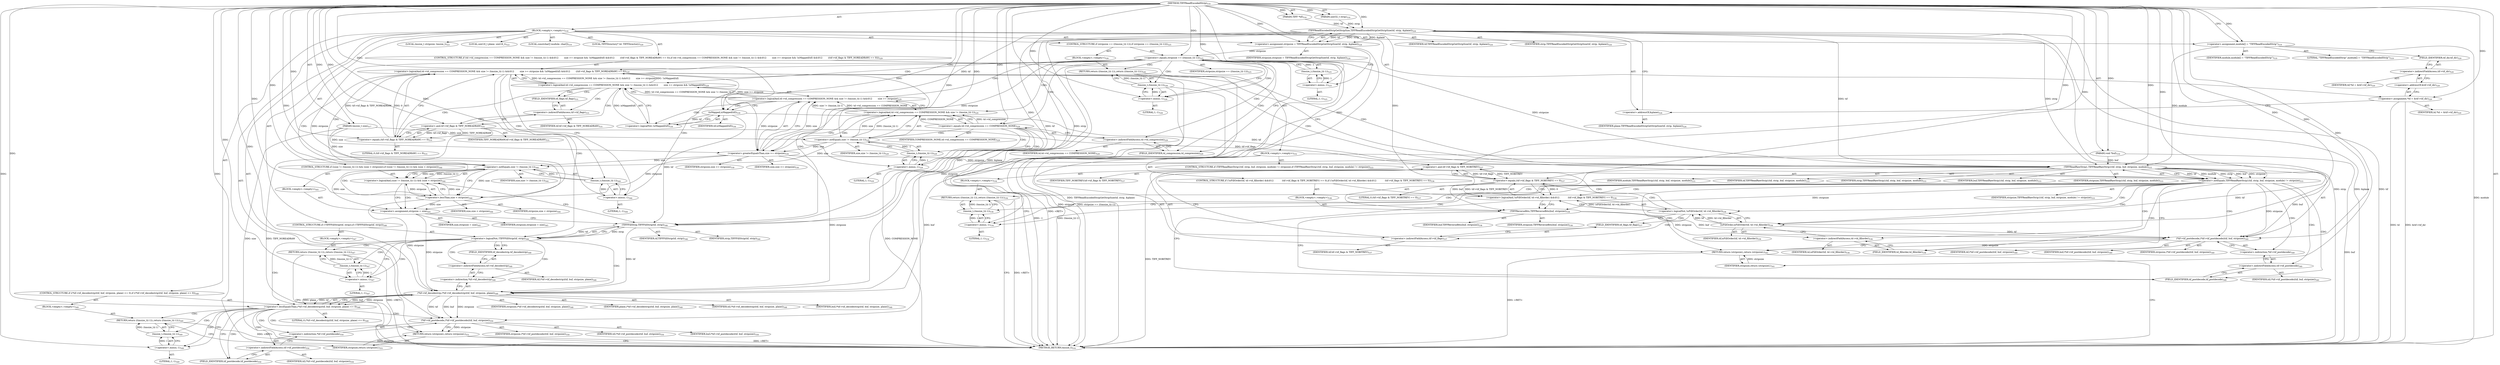 digraph "TIFFReadEncodedStrip" {  
"74935" [label = <(METHOD,TIFFReadEncodedStrip)<SUB>516</SUB>> ]
"74936" [label = <(PARAM,TIFF *tif)<SUB>516</SUB>> ]
"74937" [label = <(PARAM,uint32_t strip)<SUB>516</SUB>> ]
"74938" [label = <(PARAM,void *buf)<SUB>516</SUB>> ]
"74939" [label = <(PARAM,tmsize_t size)<SUB>517</SUB>> ]
"74940" [label = <(BLOCK,&lt;empty&gt;,&lt;empty&gt;)<SUB>518</SUB>> ]
"74941" [label = <(LOCAL,constchar[] module: char[])<SUB>519</SUB>> ]
"74942" [label = <(&lt;operator&gt;.assignment,module[] = &quot;TIFFReadEncodedStrip&quot;)<SUB>519</SUB>> ]
"74943" [label = <(IDENTIFIER,module,module[] = &quot;TIFFReadEncodedStrip&quot;)<SUB>519</SUB>> ]
"74944" [label = <(LITERAL,&quot;TIFFReadEncodedStrip&quot;,module[] = &quot;TIFFReadEncodedStrip&quot;)<SUB>519</SUB>> ]
"74945" [label = <(LOCAL,TIFFDirectory* td: TIFFDirectory)<SUB>520</SUB>> ]
"74946" [label = <(&lt;operator&gt;.assignment,*td = &amp;tif-&gt;tif_dir)<SUB>520</SUB>> ]
"74947" [label = <(IDENTIFIER,td,*td = &amp;tif-&gt;tif_dir)<SUB>520</SUB>> ]
"74948" [label = <(&lt;operator&gt;.addressOf,&amp;tif-&gt;tif_dir)<SUB>520</SUB>> ]
"74949" [label = <(&lt;operator&gt;.indirectFieldAccess,tif-&gt;tif_dir)<SUB>520</SUB>> ]
"74950" [label = <(IDENTIFIER,tif,*td = &amp;tif-&gt;tif_dir)<SUB>520</SUB>> ]
"74951" [label = <(FIELD_IDENTIFIER,tif_dir,tif_dir)<SUB>520</SUB>> ]
"74952" [label = <(LOCAL,tmsize_t stripsize: tmsize_t)<SUB>521</SUB>> ]
"74953" [label = <(LOCAL,uint16_t plane: uint16_t)<SUB>522</SUB>> ]
"74954" [label = <(&lt;operator&gt;.assignment,stripsize = TIFFReadEncodedStripGetStripSize(tif, strip, &amp;plane))<SUB>524</SUB>> ]
"74955" [label = <(IDENTIFIER,stripsize,stripsize = TIFFReadEncodedStripGetStripSize(tif, strip, &amp;plane))<SUB>524</SUB>> ]
"74956" [label = <(TIFFReadEncodedStripGetStripSize,TIFFReadEncodedStripGetStripSize(tif, strip, &amp;plane))<SUB>524</SUB>> ]
"74957" [label = <(IDENTIFIER,tif,TIFFReadEncodedStripGetStripSize(tif, strip, &amp;plane))<SUB>524</SUB>> ]
"74958" [label = <(IDENTIFIER,strip,TIFFReadEncodedStripGetStripSize(tif, strip, &amp;plane))<SUB>524</SUB>> ]
"74959" [label = <(&lt;operator&gt;.addressOf,&amp;plane)<SUB>524</SUB>> ]
"74960" [label = <(IDENTIFIER,plane,TIFFReadEncodedStripGetStripSize(tif, strip, &amp;plane))<SUB>524</SUB>> ]
"74961" [label = <(CONTROL_STRUCTURE,if (stripsize == ((tmsize_t)(-1))),if (stripsize == ((tmsize_t)(-1))))<SUB>525</SUB>> ]
"74962" [label = <(&lt;operator&gt;.equals,stripsize == ((tmsize_t)(-1)))<SUB>525</SUB>> ]
"74963" [label = <(IDENTIFIER,stripsize,stripsize == ((tmsize_t)(-1)))<SUB>525</SUB>> ]
"74964" [label = <(tmsize_t,(tmsize_t)(-1))<SUB>525</SUB>> ]
"74965" [label = <(&lt;operator&gt;.minus,-1)<SUB>525</SUB>> ]
"74966" [label = <(LITERAL,1,-1)<SUB>525</SUB>> ]
"74967" [label = <(BLOCK,&lt;empty&gt;,&lt;empty&gt;)<SUB>526</SUB>> ]
"74968" [label = <(RETURN,return ((tmsize_t)(-1));,return ((tmsize_t)(-1));)<SUB>526</SUB>> ]
"74969" [label = <(tmsize_t,(tmsize_t)(-1))<SUB>526</SUB>> ]
"74970" [label = <(&lt;operator&gt;.minus,-1)<SUB>526</SUB>> ]
"74971" [label = <(LITERAL,1,-1)<SUB>526</SUB>> ]
"74972" [label = <(CONTROL_STRUCTURE,if (td-&gt;td_compression == COMPRESSION_NONE &amp;&amp; size != (tmsize_t)(-1) &amp;&amp;\012        size &gt;= stripsize &amp;&amp; !isMapped(tif) &amp;&amp;\012        ((tif-&gt;tif_flags &amp; TIFF_NOREADRAW) == 0)),if (td-&gt;td_compression == COMPRESSION_NONE &amp;&amp; size != (tmsize_t)(-1) &amp;&amp;\012        size &gt;= stripsize &amp;&amp; !isMapped(tif) &amp;&amp;\012        ((tif-&gt;tif_flags &amp; TIFF_NOREADRAW) == 0)))<SUB>529</SUB>> ]
"74973" [label = <(&lt;operator&gt;.logicalAnd,td-&gt;td_compression == COMPRESSION_NONE &amp;&amp; size != (tmsize_t)(-1) &amp;&amp;\012        size &gt;= stripsize &amp;&amp; !isMapped(tif) &amp;&amp;\012        ((tif-&gt;tif_flags &amp; TIFF_NOREADRAW) == 0))<SUB>529</SUB>> ]
"74974" [label = <(&lt;operator&gt;.logicalAnd,td-&gt;td_compression == COMPRESSION_NONE &amp;&amp; size != (tmsize_t)(-1) &amp;&amp;\012        size &gt;= stripsize &amp;&amp; !isMapped(tif))<SUB>529</SUB>> ]
"74975" [label = <(&lt;operator&gt;.logicalAnd,td-&gt;td_compression == COMPRESSION_NONE &amp;&amp; size != (tmsize_t)(-1) &amp;&amp;\012        size &gt;= stripsize)<SUB>529</SUB>> ]
"74976" [label = <(&lt;operator&gt;.logicalAnd,td-&gt;td_compression == COMPRESSION_NONE &amp;&amp; size != (tmsize_t)(-1))<SUB>529</SUB>> ]
"74977" [label = <(&lt;operator&gt;.equals,td-&gt;td_compression == COMPRESSION_NONE)<SUB>529</SUB>> ]
"74978" [label = <(&lt;operator&gt;.indirectFieldAccess,td-&gt;td_compression)<SUB>529</SUB>> ]
"74979" [label = <(IDENTIFIER,td,td-&gt;td_compression == COMPRESSION_NONE)<SUB>529</SUB>> ]
"74980" [label = <(FIELD_IDENTIFIER,td_compression,td_compression)<SUB>529</SUB>> ]
"74981" [label = <(IDENTIFIER,COMPRESSION_NONE,td-&gt;td_compression == COMPRESSION_NONE)<SUB>529</SUB>> ]
"74982" [label = <(&lt;operator&gt;.notEquals,size != (tmsize_t)(-1))<SUB>529</SUB>> ]
"74983" [label = <(IDENTIFIER,size,size != (tmsize_t)(-1))<SUB>529</SUB>> ]
"74984" [label = <(tmsize_t,(tmsize_t)(-1))<SUB>529</SUB>> ]
"74985" [label = <(&lt;operator&gt;.minus,-1)<SUB>529</SUB>> ]
"74986" [label = <(LITERAL,1,-1)<SUB>529</SUB>> ]
"74987" [label = <(&lt;operator&gt;.greaterEqualsThan,size &gt;= stripsize)<SUB>530</SUB>> ]
"74988" [label = <(IDENTIFIER,size,size &gt;= stripsize)<SUB>530</SUB>> ]
"74989" [label = <(IDENTIFIER,stripsize,size &gt;= stripsize)<SUB>530</SUB>> ]
"74990" [label = <(&lt;operator&gt;.logicalNot,!isMapped(tif))<SUB>530</SUB>> ]
"74991" [label = <(isMapped,isMapped(tif))<SUB>530</SUB>> ]
"74992" [label = <(IDENTIFIER,tif,isMapped(tif))<SUB>530</SUB>> ]
"74993" [label = <(&lt;operator&gt;.equals,(tif-&gt;tif_flags &amp; TIFF_NOREADRAW) == 0)<SUB>531</SUB>> ]
"74994" [label = <(&lt;operator&gt;.and,tif-&gt;tif_flags &amp; TIFF_NOREADRAW)<SUB>531</SUB>> ]
"74995" [label = <(&lt;operator&gt;.indirectFieldAccess,tif-&gt;tif_flags)<SUB>531</SUB>> ]
"74996" [label = <(IDENTIFIER,tif,tif-&gt;tif_flags &amp; TIFF_NOREADRAW)<SUB>531</SUB>> ]
"74997" [label = <(FIELD_IDENTIFIER,tif_flags,tif_flags)<SUB>531</SUB>> ]
"74998" [label = <(IDENTIFIER,TIFF_NOREADRAW,tif-&gt;tif_flags &amp; TIFF_NOREADRAW)<SUB>531</SUB>> ]
"74999" [label = <(LITERAL,0,(tif-&gt;tif_flags &amp; TIFF_NOREADRAW) == 0)<SUB>531</SUB>> ]
"75000" [label = <(BLOCK,&lt;empty&gt;,&lt;empty&gt;)<SUB>532</SUB>> ]
"75001" [label = <(CONTROL_STRUCTURE,if (TIFFReadRawStrip1(tif, strip, buf, stripsize, module) != stripsize),if (TIFFReadRawStrip1(tif, strip, buf, stripsize, module) != stripsize))<SUB>533</SUB>> ]
"75002" [label = <(&lt;operator&gt;.notEquals,TIFFReadRawStrip1(tif, strip, buf, stripsize, module) != stripsize)<SUB>533</SUB>> ]
"75003" [label = <(TIFFReadRawStrip1,TIFFReadRawStrip1(tif, strip, buf, stripsize, module))<SUB>533</SUB>> ]
"75004" [label = <(IDENTIFIER,tif,TIFFReadRawStrip1(tif, strip, buf, stripsize, module))<SUB>533</SUB>> ]
"75005" [label = <(IDENTIFIER,strip,TIFFReadRawStrip1(tif, strip, buf, stripsize, module))<SUB>533</SUB>> ]
"75006" [label = <(IDENTIFIER,buf,TIFFReadRawStrip1(tif, strip, buf, stripsize, module))<SUB>533</SUB>> ]
"75007" [label = <(IDENTIFIER,stripsize,TIFFReadRawStrip1(tif, strip, buf, stripsize, module))<SUB>533</SUB>> ]
"75008" [label = <(IDENTIFIER,module,TIFFReadRawStrip1(tif, strip, buf, stripsize, module))<SUB>533</SUB>> ]
"75009" [label = <(IDENTIFIER,stripsize,TIFFReadRawStrip1(tif, strip, buf, stripsize, module) != stripsize)<SUB>533</SUB>> ]
"75010" [label = <(BLOCK,&lt;empty&gt;,&lt;empty&gt;)<SUB>534</SUB>> ]
"75011" [label = <(RETURN,return ((tmsize_t)(-1));,return ((tmsize_t)(-1));)<SUB>534</SUB>> ]
"75012" [label = <(tmsize_t,(tmsize_t)(-1))<SUB>534</SUB>> ]
"75013" [label = <(&lt;operator&gt;.minus,-1)<SUB>534</SUB>> ]
"75014" [label = <(LITERAL,1,-1)<SUB>534</SUB>> ]
"75015" [label = <(CONTROL_STRUCTURE,if (!isFillOrder(tif, td-&gt;td_fillorder) &amp;&amp;\012            (tif-&gt;tif_flags &amp; TIFF_NOBITREV) == 0),if (!isFillOrder(tif, td-&gt;td_fillorder) &amp;&amp;\012            (tif-&gt;tif_flags &amp; TIFF_NOBITREV) == 0))<SUB>536</SUB>> ]
"75016" [label = <(&lt;operator&gt;.logicalAnd,!isFillOrder(tif, td-&gt;td_fillorder) &amp;&amp;\012            (tif-&gt;tif_flags &amp; TIFF_NOBITREV) == 0)<SUB>536</SUB>> ]
"75017" [label = <(&lt;operator&gt;.logicalNot,!isFillOrder(tif, td-&gt;td_fillorder))<SUB>536</SUB>> ]
"75018" [label = <(isFillOrder,isFillOrder(tif, td-&gt;td_fillorder))<SUB>536</SUB>> ]
"75019" [label = <(IDENTIFIER,tif,isFillOrder(tif, td-&gt;td_fillorder))<SUB>536</SUB>> ]
"75020" [label = <(&lt;operator&gt;.indirectFieldAccess,td-&gt;td_fillorder)<SUB>536</SUB>> ]
"75021" [label = <(IDENTIFIER,td,isFillOrder(tif, td-&gt;td_fillorder))<SUB>536</SUB>> ]
"75022" [label = <(FIELD_IDENTIFIER,td_fillorder,td_fillorder)<SUB>536</SUB>> ]
"75023" [label = <(&lt;operator&gt;.equals,(tif-&gt;tif_flags &amp; TIFF_NOBITREV) == 0)<SUB>537</SUB>> ]
"75024" [label = <(&lt;operator&gt;.and,tif-&gt;tif_flags &amp; TIFF_NOBITREV)<SUB>537</SUB>> ]
"75025" [label = <(&lt;operator&gt;.indirectFieldAccess,tif-&gt;tif_flags)<SUB>537</SUB>> ]
"75026" [label = <(IDENTIFIER,tif,tif-&gt;tif_flags &amp; TIFF_NOBITREV)<SUB>537</SUB>> ]
"75027" [label = <(FIELD_IDENTIFIER,tif_flags,tif_flags)<SUB>537</SUB>> ]
"75028" [label = <(IDENTIFIER,TIFF_NOBITREV,tif-&gt;tif_flags &amp; TIFF_NOBITREV)<SUB>537</SUB>> ]
"75029" [label = <(LITERAL,0,(tif-&gt;tif_flags &amp; TIFF_NOBITREV) == 0)<SUB>537</SUB>> ]
"75030" [label = <(BLOCK,&lt;empty&gt;,&lt;empty&gt;)<SUB>538</SUB>> ]
"75031" [label = <(TIFFReverseBits,TIFFReverseBits(buf, stripsize))<SUB>538</SUB>> ]
"75032" [label = <(IDENTIFIER,buf,TIFFReverseBits(buf, stripsize))<SUB>538</SUB>> ]
"75033" [label = <(IDENTIFIER,stripsize,TIFFReverseBits(buf, stripsize))<SUB>538</SUB>> ]
"75034" [label = <(*tif-&gt;tif_postdecode,(*tif-&gt;tif_postdecode)(tif, buf, stripsize))<SUB>540</SUB>> ]
"75035" [label = <(&lt;operator&gt;.indirection,*tif-&gt;tif_postdecode)<SUB>540</SUB>> ]
"75036" [label = <(&lt;operator&gt;.indirectFieldAccess,tif-&gt;tif_postdecode)<SUB>540</SUB>> ]
"75037" [label = <(IDENTIFIER,tif,(*tif-&gt;tif_postdecode)(tif, buf, stripsize))<SUB>540</SUB>> ]
"75038" [label = <(FIELD_IDENTIFIER,tif_postdecode,tif_postdecode)<SUB>540</SUB>> ]
"75039" [label = <(IDENTIFIER,tif,(*tif-&gt;tif_postdecode)(tif, buf, stripsize))<SUB>540</SUB>> ]
"75040" [label = <(IDENTIFIER,buf,(*tif-&gt;tif_postdecode)(tif, buf, stripsize))<SUB>540</SUB>> ]
"75041" [label = <(IDENTIFIER,stripsize,(*tif-&gt;tif_postdecode)(tif, buf, stripsize))<SUB>540</SUB>> ]
"75042" [label = <(RETURN,return (stripsize);,return (stripsize);)<SUB>541</SUB>> ]
"75043" [label = <(IDENTIFIER,stripsize,return (stripsize);)<SUB>541</SUB>> ]
"75044" [label = <(CONTROL_STRUCTURE,if ((size != (tmsize_t)(-1)) &amp;&amp; (size &lt; stripsize)),if ((size != (tmsize_t)(-1)) &amp;&amp; (size &lt; stripsize)))<SUB>544</SUB>> ]
"75045" [label = <(&lt;operator&gt;.logicalAnd,(size != (tmsize_t)(-1)) &amp;&amp; (size &lt; stripsize))<SUB>544</SUB>> ]
"75046" [label = <(&lt;operator&gt;.notEquals,size != (tmsize_t)(-1))<SUB>544</SUB>> ]
"75047" [label = <(IDENTIFIER,size,size != (tmsize_t)(-1))<SUB>544</SUB>> ]
"75048" [label = <(tmsize_t,(tmsize_t)(-1))<SUB>544</SUB>> ]
"75049" [label = <(&lt;operator&gt;.minus,-1)<SUB>544</SUB>> ]
"75050" [label = <(LITERAL,1,-1)<SUB>544</SUB>> ]
"75051" [label = <(&lt;operator&gt;.lessThan,size &lt; stripsize)<SUB>544</SUB>> ]
"75052" [label = <(IDENTIFIER,size,size &lt; stripsize)<SUB>544</SUB>> ]
"75053" [label = <(IDENTIFIER,stripsize,size &lt; stripsize)<SUB>544</SUB>> ]
"75054" [label = <(BLOCK,&lt;empty&gt;,&lt;empty&gt;)<SUB>545</SUB>> ]
"75055" [label = <(&lt;operator&gt;.assignment,stripsize = size)<SUB>545</SUB>> ]
"75056" [label = <(IDENTIFIER,stripsize,stripsize = size)<SUB>545</SUB>> ]
"75057" [label = <(IDENTIFIER,size,stripsize = size)<SUB>545</SUB>> ]
"75058" [label = <(CONTROL_STRUCTURE,if (!TIFFFillStrip(tif, strip)),if (!TIFFFillStrip(tif, strip)))<SUB>546</SUB>> ]
"75059" [label = <(&lt;operator&gt;.logicalNot,!TIFFFillStrip(tif, strip))<SUB>546</SUB>> ]
"75060" [label = <(TIFFFillStrip,TIFFFillStrip(tif, strip))<SUB>546</SUB>> ]
"75061" [label = <(IDENTIFIER,tif,TIFFFillStrip(tif, strip))<SUB>546</SUB>> ]
"75062" [label = <(IDENTIFIER,strip,TIFFFillStrip(tif, strip))<SUB>546</SUB>> ]
"75063" [label = <(BLOCK,&lt;empty&gt;,&lt;empty&gt;)<SUB>547</SUB>> ]
"75064" [label = <(RETURN,return ((tmsize_t)(-1));,return ((tmsize_t)(-1));)<SUB>547</SUB>> ]
"75065" [label = <(tmsize_t,(tmsize_t)(-1))<SUB>547</SUB>> ]
"75066" [label = <(&lt;operator&gt;.minus,-1)<SUB>547</SUB>> ]
"75067" [label = <(LITERAL,1,-1)<SUB>547</SUB>> ]
"75068" [label = <(CONTROL_STRUCTURE,if ((*tif-&gt;tif_decodestrip)(tif, buf, stripsize, plane) &lt;= 0),if ((*tif-&gt;tif_decodestrip)(tif, buf, stripsize, plane) &lt;= 0))<SUB>548</SUB>> ]
"75069" [label = <(&lt;operator&gt;.lessEqualsThan,(*tif-&gt;tif_decodestrip)(tif, buf, stripsize, plane) &lt;= 0)<SUB>548</SUB>> ]
"75070" [label = <(*tif-&gt;tif_decodestrip,(*tif-&gt;tif_decodestrip)(tif, buf, stripsize, plane))<SUB>548</SUB>> ]
"75071" [label = <(&lt;operator&gt;.indirection,*tif-&gt;tif_decodestrip)<SUB>548</SUB>> ]
"75072" [label = <(&lt;operator&gt;.indirectFieldAccess,tif-&gt;tif_decodestrip)<SUB>548</SUB>> ]
"75073" [label = <(IDENTIFIER,tif,(*tif-&gt;tif_decodestrip)(tif, buf, stripsize, plane))<SUB>548</SUB>> ]
"75074" [label = <(FIELD_IDENTIFIER,tif_decodestrip,tif_decodestrip)<SUB>548</SUB>> ]
"75075" [label = <(IDENTIFIER,tif,(*tif-&gt;tif_decodestrip)(tif, buf, stripsize, plane))<SUB>548</SUB>> ]
"75076" [label = <(IDENTIFIER,buf,(*tif-&gt;tif_decodestrip)(tif, buf, stripsize, plane))<SUB>548</SUB>> ]
"75077" [label = <(IDENTIFIER,stripsize,(*tif-&gt;tif_decodestrip)(tif, buf, stripsize, plane))<SUB>548</SUB>> ]
"75078" [label = <(IDENTIFIER,plane,(*tif-&gt;tif_decodestrip)(tif, buf, stripsize, plane))<SUB>548</SUB>> ]
"75079" [label = <(LITERAL,0,(*tif-&gt;tif_decodestrip)(tif, buf, stripsize, plane) &lt;= 0)<SUB>548</SUB>> ]
"75080" [label = <(BLOCK,&lt;empty&gt;,&lt;empty&gt;)<SUB>549</SUB>> ]
"75081" [label = <(RETURN,return ((tmsize_t)(-1));,return ((tmsize_t)(-1));)<SUB>549</SUB>> ]
"75082" [label = <(tmsize_t,(tmsize_t)(-1))<SUB>549</SUB>> ]
"75083" [label = <(&lt;operator&gt;.minus,-1)<SUB>549</SUB>> ]
"75084" [label = <(LITERAL,1,-1)<SUB>549</SUB>> ]
"75085" [label = <(*tif-&gt;tif_postdecode,(*tif-&gt;tif_postdecode)(tif, buf, stripsize))<SUB>550</SUB>> ]
"75086" [label = <(&lt;operator&gt;.indirection,*tif-&gt;tif_postdecode)<SUB>550</SUB>> ]
"75087" [label = <(&lt;operator&gt;.indirectFieldAccess,tif-&gt;tif_postdecode)<SUB>550</SUB>> ]
"75088" [label = <(IDENTIFIER,tif,(*tif-&gt;tif_postdecode)(tif, buf, stripsize))<SUB>550</SUB>> ]
"75089" [label = <(FIELD_IDENTIFIER,tif_postdecode,tif_postdecode)<SUB>550</SUB>> ]
"75090" [label = <(IDENTIFIER,tif,(*tif-&gt;tif_postdecode)(tif, buf, stripsize))<SUB>550</SUB>> ]
"75091" [label = <(IDENTIFIER,buf,(*tif-&gt;tif_postdecode)(tif, buf, stripsize))<SUB>550</SUB>> ]
"75092" [label = <(IDENTIFIER,stripsize,(*tif-&gt;tif_postdecode)(tif, buf, stripsize))<SUB>550</SUB>> ]
"75093" [label = <(RETURN,return (stripsize);,return (stripsize);)<SUB>551</SUB>> ]
"75094" [label = <(IDENTIFIER,stripsize,return (stripsize);)<SUB>551</SUB>> ]
"75095" [label = <(METHOD_RETURN,tmsize_t)<SUB>516</SUB>> ]
  "74935" -> "74936"  [ label = "AST: "] 
  "74935" -> "74937"  [ label = "AST: "] 
  "74935" -> "74938"  [ label = "AST: "] 
  "74935" -> "74939"  [ label = "AST: "] 
  "74935" -> "74940"  [ label = "AST: "] 
  "74935" -> "75095"  [ label = "AST: "] 
  "74940" -> "74941"  [ label = "AST: "] 
  "74940" -> "74942"  [ label = "AST: "] 
  "74940" -> "74945"  [ label = "AST: "] 
  "74940" -> "74946"  [ label = "AST: "] 
  "74940" -> "74952"  [ label = "AST: "] 
  "74940" -> "74953"  [ label = "AST: "] 
  "74940" -> "74954"  [ label = "AST: "] 
  "74940" -> "74961"  [ label = "AST: "] 
  "74940" -> "74972"  [ label = "AST: "] 
  "74940" -> "75044"  [ label = "AST: "] 
  "74940" -> "75058"  [ label = "AST: "] 
  "74940" -> "75068"  [ label = "AST: "] 
  "74940" -> "75085"  [ label = "AST: "] 
  "74940" -> "75093"  [ label = "AST: "] 
  "74942" -> "74943"  [ label = "AST: "] 
  "74942" -> "74944"  [ label = "AST: "] 
  "74946" -> "74947"  [ label = "AST: "] 
  "74946" -> "74948"  [ label = "AST: "] 
  "74948" -> "74949"  [ label = "AST: "] 
  "74949" -> "74950"  [ label = "AST: "] 
  "74949" -> "74951"  [ label = "AST: "] 
  "74954" -> "74955"  [ label = "AST: "] 
  "74954" -> "74956"  [ label = "AST: "] 
  "74956" -> "74957"  [ label = "AST: "] 
  "74956" -> "74958"  [ label = "AST: "] 
  "74956" -> "74959"  [ label = "AST: "] 
  "74959" -> "74960"  [ label = "AST: "] 
  "74961" -> "74962"  [ label = "AST: "] 
  "74961" -> "74967"  [ label = "AST: "] 
  "74962" -> "74963"  [ label = "AST: "] 
  "74962" -> "74964"  [ label = "AST: "] 
  "74964" -> "74965"  [ label = "AST: "] 
  "74965" -> "74966"  [ label = "AST: "] 
  "74967" -> "74968"  [ label = "AST: "] 
  "74968" -> "74969"  [ label = "AST: "] 
  "74969" -> "74970"  [ label = "AST: "] 
  "74970" -> "74971"  [ label = "AST: "] 
  "74972" -> "74973"  [ label = "AST: "] 
  "74972" -> "75000"  [ label = "AST: "] 
  "74973" -> "74974"  [ label = "AST: "] 
  "74973" -> "74993"  [ label = "AST: "] 
  "74974" -> "74975"  [ label = "AST: "] 
  "74974" -> "74990"  [ label = "AST: "] 
  "74975" -> "74976"  [ label = "AST: "] 
  "74975" -> "74987"  [ label = "AST: "] 
  "74976" -> "74977"  [ label = "AST: "] 
  "74976" -> "74982"  [ label = "AST: "] 
  "74977" -> "74978"  [ label = "AST: "] 
  "74977" -> "74981"  [ label = "AST: "] 
  "74978" -> "74979"  [ label = "AST: "] 
  "74978" -> "74980"  [ label = "AST: "] 
  "74982" -> "74983"  [ label = "AST: "] 
  "74982" -> "74984"  [ label = "AST: "] 
  "74984" -> "74985"  [ label = "AST: "] 
  "74985" -> "74986"  [ label = "AST: "] 
  "74987" -> "74988"  [ label = "AST: "] 
  "74987" -> "74989"  [ label = "AST: "] 
  "74990" -> "74991"  [ label = "AST: "] 
  "74991" -> "74992"  [ label = "AST: "] 
  "74993" -> "74994"  [ label = "AST: "] 
  "74993" -> "74999"  [ label = "AST: "] 
  "74994" -> "74995"  [ label = "AST: "] 
  "74994" -> "74998"  [ label = "AST: "] 
  "74995" -> "74996"  [ label = "AST: "] 
  "74995" -> "74997"  [ label = "AST: "] 
  "75000" -> "75001"  [ label = "AST: "] 
  "75000" -> "75015"  [ label = "AST: "] 
  "75000" -> "75034"  [ label = "AST: "] 
  "75000" -> "75042"  [ label = "AST: "] 
  "75001" -> "75002"  [ label = "AST: "] 
  "75001" -> "75010"  [ label = "AST: "] 
  "75002" -> "75003"  [ label = "AST: "] 
  "75002" -> "75009"  [ label = "AST: "] 
  "75003" -> "75004"  [ label = "AST: "] 
  "75003" -> "75005"  [ label = "AST: "] 
  "75003" -> "75006"  [ label = "AST: "] 
  "75003" -> "75007"  [ label = "AST: "] 
  "75003" -> "75008"  [ label = "AST: "] 
  "75010" -> "75011"  [ label = "AST: "] 
  "75011" -> "75012"  [ label = "AST: "] 
  "75012" -> "75013"  [ label = "AST: "] 
  "75013" -> "75014"  [ label = "AST: "] 
  "75015" -> "75016"  [ label = "AST: "] 
  "75015" -> "75030"  [ label = "AST: "] 
  "75016" -> "75017"  [ label = "AST: "] 
  "75016" -> "75023"  [ label = "AST: "] 
  "75017" -> "75018"  [ label = "AST: "] 
  "75018" -> "75019"  [ label = "AST: "] 
  "75018" -> "75020"  [ label = "AST: "] 
  "75020" -> "75021"  [ label = "AST: "] 
  "75020" -> "75022"  [ label = "AST: "] 
  "75023" -> "75024"  [ label = "AST: "] 
  "75023" -> "75029"  [ label = "AST: "] 
  "75024" -> "75025"  [ label = "AST: "] 
  "75024" -> "75028"  [ label = "AST: "] 
  "75025" -> "75026"  [ label = "AST: "] 
  "75025" -> "75027"  [ label = "AST: "] 
  "75030" -> "75031"  [ label = "AST: "] 
  "75031" -> "75032"  [ label = "AST: "] 
  "75031" -> "75033"  [ label = "AST: "] 
  "75034" -> "75035"  [ label = "AST: "] 
  "75034" -> "75039"  [ label = "AST: "] 
  "75034" -> "75040"  [ label = "AST: "] 
  "75034" -> "75041"  [ label = "AST: "] 
  "75035" -> "75036"  [ label = "AST: "] 
  "75036" -> "75037"  [ label = "AST: "] 
  "75036" -> "75038"  [ label = "AST: "] 
  "75042" -> "75043"  [ label = "AST: "] 
  "75044" -> "75045"  [ label = "AST: "] 
  "75044" -> "75054"  [ label = "AST: "] 
  "75045" -> "75046"  [ label = "AST: "] 
  "75045" -> "75051"  [ label = "AST: "] 
  "75046" -> "75047"  [ label = "AST: "] 
  "75046" -> "75048"  [ label = "AST: "] 
  "75048" -> "75049"  [ label = "AST: "] 
  "75049" -> "75050"  [ label = "AST: "] 
  "75051" -> "75052"  [ label = "AST: "] 
  "75051" -> "75053"  [ label = "AST: "] 
  "75054" -> "75055"  [ label = "AST: "] 
  "75055" -> "75056"  [ label = "AST: "] 
  "75055" -> "75057"  [ label = "AST: "] 
  "75058" -> "75059"  [ label = "AST: "] 
  "75058" -> "75063"  [ label = "AST: "] 
  "75059" -> "75060"  [ label = "AST: "] 
  "75060" -> "75061"  [ label = "AST: "] 
  "75060" -> "75062"  [ label = "AST: "] 
  "75063" -> "75064"  [ label = "AST: "] 
  "75064" -> "75065"  [ label = "AST: "] 
  "75065" -> "75066"  [ label = "AST: "] 
  "75066" -> "75067"  [ label = "AST: "] 
  "75068" -> "75069"  [ label = "AST: "] 
  "75068" -> "75080"  [ label = "AST: "] 
  "75069" -> "75070"  [ label = "AST: "] 
  "75069" -> "75079"  [ label = "AST: "] 
  "75070" -> "75071"  [ label = "AST: "] 
  "75070" -> "75075"  [ label = "AST: "] 
  "75070" -> "75076"  [ label = "AST: "] 
  "75070" -> "75077"  [ label = "AST: "] 
  "75070" -> "75078"  [ label = "AST: "] 
  "75071" -> "75072"  [ label = "AST: "] 
  "75072" -> "75073"  [ label = "AST: "] 
  "75072" -> "75074"  [ label = "AST: "] 
  "75080" -> "75081"  [ label = "AST: "] 
  "75081" -> "75082"  [ label = "AST: "] 
  "75082" -> "75083"  [ label = "AST: "] 
  "75083" -> "75084"  [ label = "AST: "] 
  "75085" -> "75086"  [ label = "AST: "] 
  "75085" -> "75090"  [ label = "AST: "] 
  "75085" -> "75091"  [ label = "AST: "] 
  "75085" -> "75092"  [ label = "AST: "] 
  "75086" -> "75087"  [ label = "AST: "] 
  "75087" -> "75088"  [ label = "AST: "] 
  "75087" -> "75089"  [ label = "AST: "] 
  "75093" -> "75094"  [ label = "AST: "] 
  "74942" -> "74951"  [ label = "CFG: "] 
  "74946" -> "74959"  [ label = "CFG: "] 
  "74954" -> "74965"  [ label = "CFG: "] 
  "75085" -> "75093"  [ label = "CFG: "] 
  "75093" -> "75095"  [ label = "CFG: "] 
  "74948" -> "74946"  [ label = "CFG: "] 
  "74956" -> "74954"  [ label = "CFG: "] 
  "74962" -> "74970"  [ label = "CFG: "] 
  "74962" -> "74980"  [ label = "CFG: "] 
  "74973" -> "75003"  [ label = "CFG: "] 
  "74973" -> "75049"  [ label = "CFG: "] 
  "75045" -> "75055"  [ label = "CFG: "] 
  "75045" -> "75060"  [ label = "CFG: "] 
  "75059" -> "75066"  [ label = "CFG: "] 
  "75059" -> "75074"  [ label = "CFG: "] 
  "75069" -> "75083"  [ label = "CFG: "] 
  "75069" -> "75089"  [ label = "CFG: "] 
  "75086" -> "75085"  [ label = "CFG: "] 
  "74949" -> "74948"  [ label = "CFG: "] 
  "74959" -> "74956"  [ label = "CFG: "] 
  "74964" -> "74962"  [ label = "CFG: "] 
  "74968" -> "75095"  [ label = "CFG: "] 
  "74974" -> "74973"  [ label = "CFG: "] 
  "74974" -> "74997"  [ label = "CFG: "] 
  "74993" -> "74973"  [ label = "CFG: "] 
  "75034" -> "75042"  [ label = "CFG: "] 
  "75042" -> "75095"  [ label = "CFG: "] 
  "75046" -> "75045"  [ label = "CFG: "] 
  "75046" -> "75051"  [ label = "CFG: "] 
  "75051" -> "75045"  [ label = "CFG: "] 
  "75055" -> "75060"  [ label = "CFG: "] 
  "75060" -> "75059"  [ label = "CFG: "] 
  "75064" -> "75095"  [ label = "CFG: "] 
  "75070" -> "75069"  [ label = "CFG: "] 
  "75081" -> "75095"  [ label = "CFG: "] 
  "75087" -> "75086"  [ label = "CFG: "] 
  "74951" -> "74949"  [ label = "CFG: "] 
  "74965" -> "74964"  [ label = "CFG: "] 
  "74969" -> "74968"  [ label = "CFG: "] 
  "74975" -> "74974"  [ label = "CFG: "] 
  "74975" -> "74991"  [ label = "CFG: "] 
  "74990" -> "74974"  [ label = "CFG: "] 
  "74994" -> "74993"  [ label = "CFG: "] 
  "75002" -> "75013"  [ label = "CFG: "] 
  "75002" -> "75022"  [ label = "CFG: "] 
  "75016" -> "75031"  [ label = "CFG: "] 
  "75016" -> "75038"  [ label = "CFG: "] 
  "75035" -> "75034"  [ label = "CFG: "] 
  "75048" -> "75046"  [ label = "CFG: "] 
  "75065" -> "75064"  [ label = "CFG: "] 
  "75071" -> "75070"  [ label = "CFG: "] 
  "75082" -> "75081"  [ label = "CFG: "] 
  "75089" -> "75087"  [ label = "CFG: "] 
  "74970" -> "74969"  [ label = "CFG: "] 
  "74976" -> "74975"  [ label = "CFG: "] 
  "74976" -> "74987"  [ label = "CFG: "] 
  "74987" -> "74975"  [ label = "CFG: "] 
  "74991" -> "74990"  [ label = "CFG: "] 
  "74995" -> "74994"  [ label = "CFG: "] 
  "75003" -> "75002"  [ label = "CFG: "] 
  "75011" -> "75095"  [ label = "CFG: "] 
  "75017" -> "75016"  [ label = "CFG: "] 
  "75017" -> "75027"  [ label = "CFG: "] 
  "75023" -> "75016"  [ label = "CFG: "] 
  "75031" -> "75038"  [ label = "CFG: "] 
  "75036" -> "75035"  [ label = "CFG: "] 
  "75049" -> "75048"  [ label = "CFG: "] 
  "75066" -> "75065"  [ label = "CFG: "] 
  "75072" -> "75071"  [ label = "CFG: "] 
  "75083" -> "75082"  [ label = "CFG: "] 
  "74977" -> "74976"  [ label = "CFG: "] 
  "74977" -> "74985"  [ label = "CFG: "] 
  "74982" -> "74976"  [ label = "CFG: "] 
  "74997" -> "74995"  [ label = "CFG: "] 
  "75012" -> "75011"  [ label = "CFG: "] 
  "75018" -> "75017"  [ label = "CFG: "] 
  "75024" -> "75023"  [ label = "CFG: "] 
  "75038" -> "75036"  [ label = "CFG: "] 
  "75074" -> "75072"  [ label = "CFG: "] 
  "74978" -> "74977"  [ label = "CFG: "] 
  "74984" -> "74982"  [ label = "CFG: "] 
  "75013" -> "75012"  [ label = "CFG: "] 
  "75020" -> "75018"  [ label = "CFG: "] 
  "75025" -> "75024"  [ label = "CFG: "] 
  "74980" -> "74978"  [ label = "CFG: "] 
  "74985" -> "74984"  [ label = "CFG: "] 
  "75022" -> "75020"  [ label = "CFG: "] 
  "75027" -> "75025"  [ label = "CFG: "] 
  "74935" -> "74942"  [ label = "CFG: "] 
  "75011" -> "75095"  [ label = "DDG: &lt;RET&gt;"] 
  "75081" -> "75095"  [ label = "DDG: &lt;RET&gt;"] 
  "75093" -> "75095"  [ label = "DDG: &lt;RET&gt;"] 
  "74968" -> "75095"  [ label = "DDG: &lt;RET&gt;"] 
  "75042" -> "75095"  [ label = "DDG: &lt;RET&gt;"] 
  "75064" -> "75095"  [ label = "DDG: &lt;RET&gt;"] 
  "74938" -> "75095"  [ label = "DDG: buf"] 
  "74939" -> "75095"  [ label = "DDG: size"] 
  "74942" -> "75095"  [ label = "DDG: module"] 
  "74946" -> "75095"  [ label = "DDG: td"] 
  "74946" -> "75095"  [ label = "DDG: &amp;tif-&gt;tif_dir"] 
  "74956" -> "75095"  [ label = "DDG: tif"] 
  "74956" -> "75095"  [ label = "DDG: strip"] 
  "74956" -> "75095"  [ label = "DDG: &amp;plane"] 
  "74954" -> "75095"  [ label = "DDG: TIFFReadEncodedStripGetStripSize(tif, strip, &amp;plane)"] 
  "74962" -> "75095"  [ label = "DDG: stripsize"] 
  "74962" -> "75095"  [ label = "DDG: stripsize == ((tmsize_t)(-1))"] 
  "74969" -> "75095"  [ label = "DDG: -1"] 
  "74969" -> "75095"  [ label = "DDG: (tmsize_t)(-1)"] 
  "75024" -> "75095"  [ label = "DDG: TIFF_NOBITREV"] 
  "74994" -> "75095"  [ label = "DDG: TIFF_NOREADRAW"] 
  "74977" -> "75095"  [ label = "DDG: COMPRESSION_NONE"] 
  "74935" -> "74936"  [ label = "DDG: "] 
  "74935" -> "74937"  [ label = "DDG: "] 
  "74935" -> "74938"  [ label = "DDG: "] 
  "74935" -> "74939"  [ label = "DDG: "] 
  "74935" -> "74942"  [ label = "DDG: "] 
  "74956" -> "74954"  [ label = "DDG: tif"] 
  "74956" -> "74954"  [ label = "DDG: strip"] 
  "74956" -> "74954"  [ label = "DDG: &amp;plane"] 
  "75094" -> "75093"  [ label = "DDG: stripsize"] 
  "75085" -> "75093"  [ label = "DDG: stripsize"] 
  "74935" -> "74946"  [ label = "DDG: "] 
  "74935" -> "74954"  [ label = "DDG: "] 
  "75070" -> "75085"  [ label = "DDG: tif"] 
  "74935" -> "75085"  [ label = "DDG: "] 
  "75070" -> "75085"  [ label = "DDG: buf"] 
  "75070" -> "75085"  [ label = "DDG: stripsize"] 
  "74935" -> "75094"  [ label = "DDG: "] 
  "74936" -> "74956"  [ label = "DDG: tif"] 
  "74935" -> "74956"  [ label = "DDG: "] 
  "74937" -> "74956"  [ label = "DDG: strip"] 
  "74954" -> "74962"  [ label = "DDG: stripsize"] 
  "74935" -> "74962"  [ label = "DDG: "] 
  "74964" -> "74962"  [ label = "DDG: -1"] 
  "74969" -> "74968"  [ label = "DDG: (tmsize_t)(-1)"] 
  "74974" -> "74973"  [ label = "DDG: td-&gt;td_compression == COMPRESSION_NONE &amp;&amp; size != (tmsize_t)(-1) &amp;&amp;\012        size &gt;= stripsize"] 
  "74974" -> "74973"  [ label = "DDG: !isMapped(tif)"] 
  "74993" -> "74973"  [ label = "DDG: tif-&gt;tif_flags &amp; TIFF_NOREADRAW"] 
  "74993" -> "74973"  [ label = "DDG: 0"] 
  "75043" -> "75042"  [ label = "DDG: stripsize"] 
  "75034" -> "75042"  [ label = "DDG: stripsize"] 
  "75046" -> "75045"  [ label = "DDG: size"] 
  "75046" -> "75045"  [ label = "DDG: (tmsize_t)(-1)"] 
  "75051" -> "75045"  [ label = "DDG: size"] 
  "75051" -> "75045"  [ label = "DDG: stripsize"] 
  "75046" -> "75055"  [ label = "DDG: size"] 
  "75051" -> "75055"  [ label = "DDG: size"] 
  "74935" -> "75055"  [ label = "DDG: "] 
  "75060" -> "75059"  [ label = "DDG: tif"] 
  "75060" -> "75059"  [ label = "DDG: strip"] 
  "75065" -> "75064"  [ label = "DDG: (tmsize_t)(-1)"] 
  "75070" -> "75069"  [ label = "DDG: tif"] 
  "75070" -> "75069"  [ label = "DDG: buf"] 
  "75070" -> "75069"  [ label = "DDG: stripsize"] 
  "75070" -> "75069"  [ label = "DDG: plane"] 
  "74935" -> "75069"  [ label = "DDG: "] 
  "75082" -> "75081"  [ label = "DDG: (tmsize_t)(-1)"] 
  "74965" -> "74964"  [ label = "DDG: 1"] 
  "74975" -> "74974"  [ label = "DDG: td-&gt;td_compression == COMPRESSION_NONE &amp;&amp; size != (tmsize_t)(-1)"] 
  "74975" -> "74974"  [ label = "DDG: size &gt;= stripsize"] 
  "74990" -> "74974"  [ label = "DDG: isMapped(tif)"] 
  "74994" -> "74993"  [ label = "DDG: tif-&gt;tif_flags"] 
  "74994" -> "74993"  [ label = "DDG: TIFF_NOREADRAW"] 
  "74935" -> "74993"  [ label = "DDG: "] 
  "75018" -> "75034"  [ label = "DDG: tif"] 
  "74935" -> "75034"  [ label = "DDG: "] 
  "75003" -> "75034"  [ label = "DDG: buf"] 
  "75031" -> "75034"  [ label = "DDG: buf"] 
  "75002" -> "75034"  [ label = "DDG: stripsize"] 
  "75031" -> "75034"  [ label = "DDG: stripsize"] 
  "74935" -> "75043"  [ label = "DDG: "] 
  "74982" -> "75046"  [ label = "DDG: size"] 
  "74987" -> "75046"  [ label = "DDG: size"] 
  "74939" -> "75046"  [ label = "DDG: size"] 
  "74935" -> "75046"  [ label = "DDG: "] 
  "75048" -> "75046"  [ label = "DDG: -1"] 
  "75046" -> "75051"  [ label = "DDG: size"] 
  "74935" -> "75051"  [ label = "DDG: "] 
  "74962" -> "75051"  [ label = "DDG: stripsize"] 
  "74987" -> "75051"  [ label = "DDG: stripsize"] 
  "74956" -> "75060"  [ label = "DDG: tif"] 
  "74991" -> "75060"  [ label = "DDG: tif"] 
  "74935" -> "75060"  [ label = "DDG: "] 
  "74956" -> "75060"  [ label = "DDG: strip"] 
  "75060" -> "75070"  [ label = "DDG: tif"] 
  "74935" -> "75070"  [ label = "DDG: "] 
  "74938" -> "75070"  [ label = "DDG: buf"] 
  "74962" -> "75070"  [ label = "DDG: stripsize"] 
  "74987" -> "75070"  [ label = "DDG: stripsize"] 
  "75051" -> "75070"  [ label = "DDG: stripsize"] 
  "75055" -> "75070"  [ label = "DDG: stripsize"] 
  "74956" -> "75070"  [ label = "DDG: &amp;plane"] 
  "74935" -> "74965"  [ label = "DDG: "] 
  "74970" -> "74969"  [ label = "DDG: 1"] 
  "74976" -> "74975"  [ label = "DDG: td-&gt;td_compression == COMPRESSION_NONE"] 
  "74976" -> "74975"  [ label = "DDG: size != (tmsize_t)(-1)"] 
  "74987" -> "74975"  [ label = "DDG: size"] 
  "74987" -> "74975"  [ label = "DDG: stripsize"] 
  "74991" -> "74990"  [ label = "DDG: tif"] 
  "74935" -> "74994"  [ label = "DDG: "] 
  "75003" -> "75002"  [ label = "DDG: tif"] 
  "75003" -> "75002"  [ label = "DDG: stripsize"] 
  "75003" -> "75002"  [ label = "DDG: module"] 
  "75003" -> "75002"  [ label = "DDG: strip"] 
  "75003" -> "75002"  [ label = "DDG: buf"] 
  "74935" -> "75002"  [ label = "DDG: "] 
  "75012" -> "75011"  [ label = "DDG: (tmsize_t)(-1)"] 
  "75017" -> "75016"  [ label = "DDG: isFillOrder(tif, td-&gt;td_fillorder)"] 
  "75023" -> "75016"  [ label = "DDG: tif-&gt;tif_flags &amp; TIFF_NOBITREV"] 
  "75023" -> "75016"  [ label = "DDG: 0"] 
  "75049" -> "75048"  [ label = "DDG: 1"] 
  "75066" -> "75065"  [ label = "DDG: 1"] 
  "75083" -> "75082"  [ label = "DDG: 1"] 
  "74935" -> "74970"  [ label = "DDG: "] 
  "74977" -> "74976"  [ label = "DDG: td-&gt;td_compression"] 
  "74977" -> "74976"  [ label = "DDG: COMPRESSION_NONE"] 
  "74982" -> "74976"  [ label = "DDG: size"] 
  "74982" -> "74976"  [ label = "DDG: (tmsize_t)(-1)"] 
  "74982" -> "74987"  [ label = "DDG: size"] 
  "74939" -> "74987"  [ label = "DDG: size"] 
  "74935" -> "74987"  [ label = "DDG: "] 
  "74962" -> "74987"  [ label = "DDG: stripsize"] 
  "74956" -> "74991"  [ label = "DDG: tif"] 
  "74935" -> "74991"  [ label = "DDG: "] 
  "74956" -> "75003"  [ label = "DDG: tif"] 
  "74991" -> "75003"  [ label = "DDG: tif"] 
  "74935" -> "75003"  [ label = "DDG: "] 
  "74956" -> "75003"  [ label = "DDG: strip"] 
  "74938" -> "75003"  [ label = "DDG: buf"] 
  "74962" -> "75003"  [ label = "DDG: stripsize"] 
  "74987" -> "75003"  [ label = "DDG: stripsize"] 
  "74942" -> "75003"  [ label = "DDG: module"] 
  "75018" -> "75017"  [ label = "DDG: tif"] 
  "75018" -> "75017"  [ label = "DDG: td-&gt;td_fillorder"] 
  "75024" -> "75023"  [ label = "DDG: tif-&gt;tif_flags"] 
  "75024" -> "75023"  [ label = "DDG: TIFF_NOBITREV"] 
  "74935" -> "75023"  [ label = "DDG: "] 
  "75003" -> "75031"  [ label = "DDG: buf"] 
  "74935" -> "75031"  [ label = "DDG: "] 
  "75002" -> "75031"  [ label = "DDG: stripsize"] 
  "74935" -> "75049"  [ label = "DDG: "] 
  "74935" -> "75066"  [ label = "DDG: "] 
  "74935" -> "75083"  [ label = "DDG: "] 
  "74935" -> "74977"  [ label = "DDG: "] 
  "74939" -> "74982"  [ label = "DDG: size"] 
  "74935" -> "74982"  [ label = "DDG: "] 
  "74984" -> "74982"  [ label = "DDG: -1"] 
  "75013" -> "75012"  [ label = "DDG: 1"] 
  "75003" -> "75018"  [ label = "DDG: tif"] 
  "74935" -> "75018"  [ label = "DDG: "] 
  "74994" -> "75024"  [ label = "DDG: tif-&gt;tif_flags"] 
  "74935" -> "75024"  [ label = "DDG: "] 
  "74985" -> "74984"  [ label = "DDG: 1"] 
  "74935" -> "75013"  [ label = "DDG: "] 
  "74935" -> "74985"  [ label = "DDG: "] 
  "74962" -> "74980"  [ label = "CDG: "] 
  "74962" -> "74976"  [ label = "CDG: "] 
  "74962" -> "74978"  [ label = "CDG: "] 
  "74962" -> "74974"  [ label = "CDG: "] 
  "74962" -> "74973"  [ label = "CDG: "] 
  "74962" -> "74968"  [ label = "CDG: "] 
  "74962" -> "74970"  [ label = "CDG: "] 
  "74962" -> "74969"  [ label = "CDG: "] 
  "74962" -> "74977"  [ label = "CDG: "] 
  "74962" -> "74975"  [ label = "CDG: "] 
  "74973" -> "75002"  [ label = "CDG: "] 
  "74973" -> "75046"  [ label = "CDG: "] 
  "74973" -> "75049"  [ label = "CDG: "] 
  "74973" -> "75045"  [ label = "CDG: "] 
  "74973" -> "75059"  [ label = "CDG: "] 
  "74973" -> "75060"  [ label = "CDG: "] 
  "74973" -> "75003"  [ label = "CDG: "] 
  "74973" -> "75048"  [ label = "CDG: "] 
  "75045" -> "75055"  [ label = "CDG: "] 
  "75059" -> "75074"  [ label = "CDG: "] 
  "75059" -> "75072"  [ label = "CDG: "] 
  "75059" -> "75070"  [ label = "CDG: "] 
  "75059" -> "75065"  [ label = "CDG: "] 
  "75059" -> "75064"  [ label = "CDG: "] 
  "75059" -> "75066"  [ label = "CDG: "] 
  "75059" -> "75069"  [ label = "CDG: "] 
  "75059" -> "75071"  [ label = "CDG: "] 
  "75069" -> "75087"  [ label = "CDG: "] 
  "75069" -> "75081"  [ label = "CDG: "] 
  "75069" -> "75093"  [ label = "CDG: "] 
  "75069" -> "75086"  [ label = "CDG: "] 
  "75069" -> "75083"  [ label = "CDG: "] 
  "75069" -> "75082"  [ label = "CDG: "] 
  "75069" -> "75085"  [ label = "CDG: "] 
  "75069" -> "75089"  [ label = "CDG: "] 
  "74974" -> "74997"  [ label = "CDG: "] 
  "74974" -> "74994"  [ label = "CDG: "] 
  "74974" -> "74993"  [ label = "CDG: "] 
  "74974" -> "74995"  [ label = "CDG: "] 
  "75046" -> "75051"  [ label = "CDG: "] 
  "74975" -> "74990"  [ label = "CDG: "] 
  "74975" -> "74991"  [ label = "CDG: "] 
  "75002" -> "75035"  [ label = "CDG: "] 
  "75002" -> "75018"  [ label = "CDG: "] 
  "75002" -> "75017"  [ label = "CDG: "] 
  "75002" -> "75012"  [ label = "CDG: "] 
  "75002" -> "75042"  [ label = "CDG: "] 
  "75002" -> "75013"  [ label = "CDG: "] 
  "75002" -> "75020"  [ label = "CDG: "] 
  "75002" -> "75036"  [ label = "CDG: "] 
  "75002" -> "75016"  [ label = "CDG: "] 
  "75002" -> "75034"  [ label = "CDG: "] 
  "75002" -> "75038"  [ label = "CDG: "] 
  "75002" -> "75011"  [ label = "CDG: "] 
  "75002" -> "75022"  [ label = "CDG: "] 
  "75016" -> "75031"  [ label = "CDG: "] 
  "74976" -> "74987"  [ label = "CDG: "] 
  "75017" -> "75027"  [ label = "CDG: "] 
  "75017" -> "75024"  [ label = "CDG: "] 
  "75017" -> "75023"  [ label = "CDG: "] 
  "75017" -> "75025"  [ label = "CDG: "] 
  "74977" -> "74982"  [ label = "CDG: "] 
  "74977" -> "74984"  [ label = "CDG: "] 
  "74977" -> "74985"  [ label = "CDG: "] 
}
